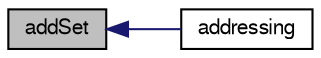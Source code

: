 digraph "addSet"
{
  bgcolor="transparent";
  edge [fontname="FreeSans",fontsize="10",labelfontname="FreeSans",labelfontsize="10"];
  node [fontname="FreeSans",fontsize="10",shape=record];
  rankdir="LR";
  Node2599 [label="addSet",height=0.2,width=0.4,color="black", fillcolor="grey75", style="filled", fontcolor="black"];
  Node2599 -> Node2600 [dir="back",color="midnightblue",fontsize="10",style="solid",fontname="FreeSans"];
  Node2600 [label="addressing",height=0.2,width=0.4,color="black",URL="$a25442.html#a0bf8bcecc8279e0a63064911f18a6103"];
}
